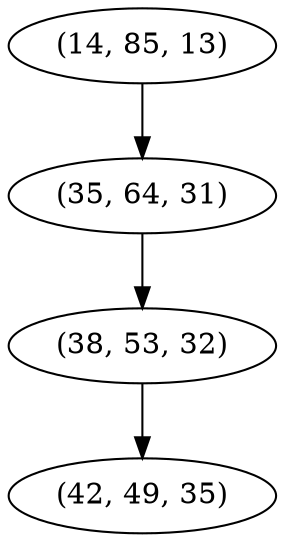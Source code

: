 digraph tree {
    "(14, 85, 13)";
    "(35, 64, 31)";
    "(38, 53, 32)";
    "(42, 49, 35)";
    "(14, 85, 13)" -> "(35, 64, 31)";
    "(35, 64, 31)" -> "(38, 53, 32)";
    "(38, 53, 32)" -> "(42, 49, 35)";
}
